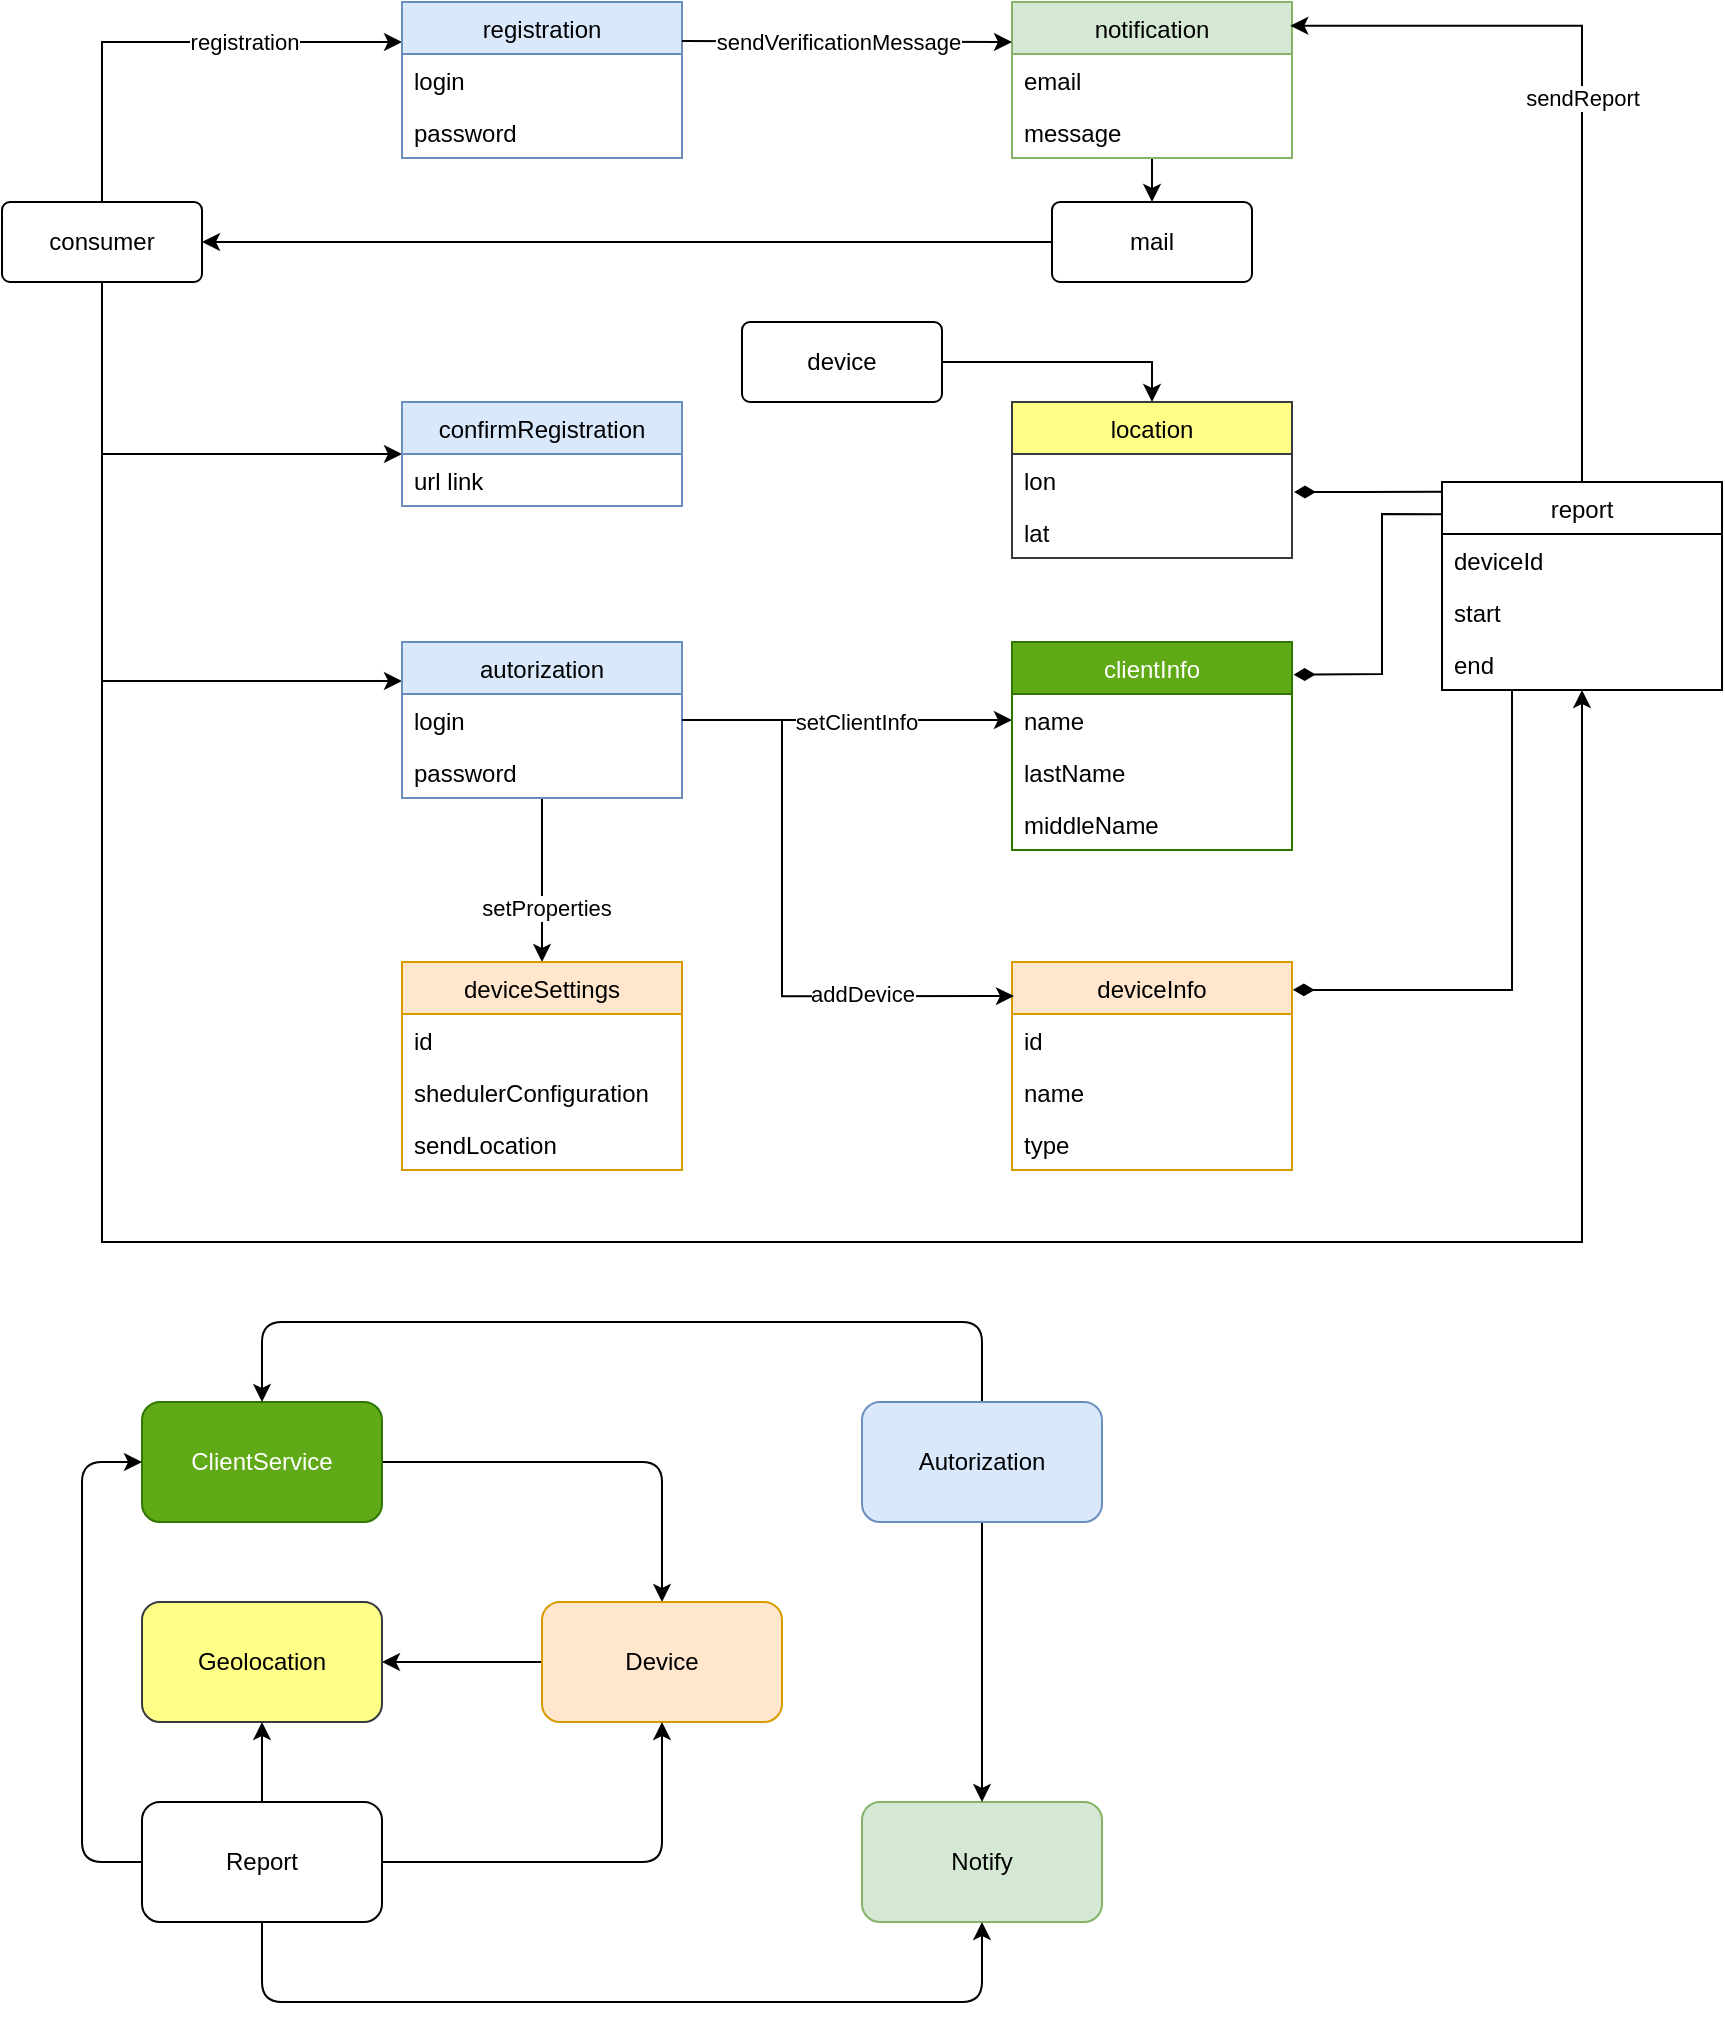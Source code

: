 <mxfile version="14.5.1" type="device"><diagram id="DhUy1EkmrZc-D80Boz4p" name="Страница 1"><mxGraphModel dx="1088" dy="795" grid="1" gridSize="10" guides="1" tooltips="1" connect="1" arrows="1" fold="1" page="1" pageScale="1" pageWidth="1169" pageHeight="827" math="0" shadow="0"><root><mxCell id="0"/><mxCell id="1" parent="0"/><mxCell id="I00wpcVSNBrnBsontOAY-4" value="" style="edgeStyle=orthogonalEdgeStyle;rounded=0;orthogonalLoop=1;jettySize=auto;html=1;exitX=0.5;exitY=0;exitDx=0;exitDy=0;" parent="1" source="CQQT6G_-NfFhK0NoOSf8-73" edge="1"><mxGeometry relative="1" as="geometry"><mxPoint x="280" y="60" as="targetPoint"/><Array as="points"><mxPoint x="130" y="60"/></Array></mxGeometry></mxCell><mxCell id="I00wpcVSNBrnBsontOAY-24" value="registration" style="edgeLabel;html=1;align=center;verticalAlign=middle;resizable=0;points=[];" parent="I00wpcVSNBrnBsontOAY-4" vertex="1" connectable="0"><mxGeometry x="-0.287" y="1" relative="1" as="geometry"><mxPoint x="68.33" y="1" as="offset"/></mxGeometry></mxCell><mxCell id="I00wpcVSNBrnBsontOAY-38" style="edgeStyle=orthogonalEdgeStyle;rounded=0;orthogonalLoop=1;jettySize=auto;html=1;entryX=0;entryY=0.5;entryDx=0;entryDy=0;" parent="1" source="CQQT6G_-NfFhK0NoOSf8-73" target="I00wpcVSNBrnBsontOAY-34" edge="1"><mxGeometry relative="1" as="geometry"><Array as="points"><mxPoint x="130" y="266"/></Array></mxGeometry></mxCell><mxCell id="I00wpcVSNBrnBsontOAY-105" style="edgeStyle=orthogonalEdgeStyle;rounded=0;orthogonalLoop=1;jettySize=auto;html=1;entryX=0;entryY=0.25;entryDx=0;entryDy=0;" parent="1" source="CQQT6G_-NfFhK0NoOSf8-73" target="I00wpcVSNBrnBsontOAY-44" edge="1"><mxGeometry relative="1" as="geometry"><Array as="points"><mxPoint x="130" y="380"/></Array></mxGeometry></mxCell><mxCell id="I00wpcVSNBrnBsontOAY-107" style="edgeStyle=orthogonalEdgeStyle;rounded=0;orthogonalLoop=1;jettySize=auto;html=1;" parent="1" source="CQQT6G_-NfFhK0NoOSf8-73" target="I00wpcVSNBrnBsontOAY-91" edge="1"><mxGeometry relative="1" as="geometry"><Array as="points"><mxPoint x="130" y="660"/><mxPoint x="870" y="660"/></Array></mxGeometry></mxCell><mxCell id="CQQT6G_-NfFhK0NoOSf8-73" value="consumer" style="rounded=1;arcSize=10;whiteSpace=wrap;html=1;align=center;" parent="1" vertex="1"><mxGeometry x="80" y="140" width="100" height="40" as="geometry"/></mxCell><mxCell id="I00wpcVSNBrnBsontOAY-9" value="registration" style="swimlane;fontStyle=0;childLayout=stackLayout;horizontal=1;startSize=26;fillColor=#dae8fc;horizontalStack=0;resizeParent=1;resizeParentMax=0;resizeLast=0;collapsible=1;marginBottom=0;strokeColor=#6c8ebf;" parent="1" vertex="1"><mxGeometry x="280" y="40" width="140" height="78" as="geometry"/></mxCell><mxCell id="I00wpcVSNBrnBsontOAY-10" value="login" style="text;strokeColor=none;fillColor=none;align=left;verticalAlign=top;spacingLeft=4;spacingRight=4;overflow=hidden;rotatable=0;points=[[0,0.5],[1,0.5]];portConstraint=eastwest;" parent="I00wpcVSNBrnBsontOAY-9" vertex="1"><mxGeometry y="26" width="140" height="26" as="geometry"/></mxCell><mxCell id="I00wpcVSNBrnBsontOAY-14" value="password" style="text;strokeColor=none;fillColor=none;align=left;verticalAlign=top;spacingLeft=4;spacingRight=4;overflow=hidden;rotatable=0;points=[[0,0.5],[1,0.5]];portConstraint=eastwest;" parent="I00wpcVSNBrnBsontOAY-9" vertex="1"><mxGeometry y="52" width="140" height="26" as="geometry"/></mxCell><mxCell id="I00wpcVSNBrnBsontOAY-110" style="edgeStyle=orthogonalEdgeStyle;rounded=0;orthogonalLoop=1;jettySize=auto;html=1;entryX=0.5;entryY=0;entryDx=0;entryDy=0;" parent="1" source="I00wpcVSNBrnBsontOAY-15" target="I00wpcVSNBrnBsontOAY-99" edge="1"><mxGeometry relative="1" as="geometry"/></mxCell><mxCell id="I00wpcVSNBrnBsontOAY-15" value="notification" style="swimlane;fontStyle=0;childLayout=stackLayout;horizontal=1;startSize=26;fillColor=#d5e8d4;horizontalStack=0;resizeParent=1;resizeParentMax=0;resizeLast=0;collapsible=1;marginBottom=0;strokeColor=#82b366;" parent="1" vertex="1"><mxGeometry x="585" y="40" width="140" height="78" as="geometry"/></mxCell><mxCell id="I00wpcVSNBrnBsontOAY-22" value="" style="endArrow=classic;html=1;exitX=1;exitY=0.25;exitDx=0;exitDy=0;" parent="I00wpcVSNBrnBsontOAY-15" source="I00wpcVSNBrnBsontOAY-9" edge="1"><mxGeometry relative="1" as="geometry"><mxPoint x="-180" y="20" as="sourcePoint"/><mxPoint y="20" as="targetPoint"/></mxGeometry></mxCell><mxCell id="I00wpcVSNBrnBsontOAY-23" value="sendVerificationMessage" style="edgeLabel;resizable=0;html=1;align=center;verticalAlign=middle;" parent="I00wpcVSNBrnBsontOAY-22" connectable="0" vertex="1"><mxGeometry relative="1" as="geometry"><mxPoint x="-5.24" y="0.25" as="offset"/></mxGeometry></mxCell><mxCell id="I00wpcVSNBrnBsontOAY-16" value="email" style="text;strokeColor=none;fillColor=none;align=left;verticalAlign=top;spacingLeft=4;spacingRight=4;overflow=hidden;rotatable=0;points=[[0,0.5],[1,0.5]];portConstraint=eastwest;" parent="I00wpcVSNBrnBsontOAY-15" vertex="1"><mxGeometry y="26" width="140" height="26" as="geometry"/></mxCell><mxCell id="I00wpcVSNBrnBsontOAY-19" value="message" style="text;strokeColor=none;fillColor=none;align=left;verticalAlign=top;spacingLeft=4;spacingRight=4;overflow=hidden;rotatable=0;points=[[0,0.5],[1,0.5]];portConstraint=eastwest;" parent="I00wpcVSNBrnBsontOAY-15" vertex="1"><mxGeometry y="52" width="140" height="26" as="geometry"/></mxCell><mxCell id="I00wpcVSNBrnBsontOAY-34" value="confirmRegistration" style="swimlane;fontStyle=0;childLayout=stackLayout;horizontal=1;startSize=26;fillColor=#dae8fc;horizontalStack=0;resizeParent=1;resizeParentMax=0;resizeLast=0;collapsible=1;marginBottom=0;strokeColor=#6c8ebf;" parent="1" vertex="1"><mxGeometry x="280" y="240" width="140" height="52" as="geometry"/></mxCell><mxCell id="I00wpcVSNBrnBsontOAY-35" value="url link" style="text;strokeColor=none;fillColor=none;align=left;verticalAlign=top;spacingLeft=4;spacingRight=4;overflow=hidden;rotatable=0;points=[[0,0.5],[1,0.5]];portConstraint=eastwest;" parent="I00wpcVSNBrnBsontOAY-34" vertex="1"><mxGeometry y="26" width="140" height="26" as="geometry"/></mxCell><mxCell id="I00wpcVSNBrnBsontOAY-56" style="edgeStyle=orthogonalEdgeStyle;rounded=0;orthogonalLoop=1;jettySize=auto;html=1;entryX=0;entryY=0.5;entryDx=0;entryDy=0;" parent="1" source="I00wpcVSNBrnBsontOAY-44" target="I00wpcVSNBrnBsontOAY-50" edge="1"><mxGeometry relative="1" as="geometry"/></mxCell><mxCell id="I00wpcVSNBrnBsontOAY-76" value="setClientInfo" style="edgeLabel;html=1;align=center;verticalAlign=middle;resizable=0;points=[];" parent="I00wpcVSNBrnBsontOAY-56" vertex="1" connectable="0"><mxGeometry x="0.334" y="-1" relative="1" as="geometry"><mxPoint x="-23.33" as="offset"/></mxGeometry></mxCell><mxCell id="I00wpcVSNBrnBsontOAY-115" style="edgeStyle=orthogonalEdgeStyle;rounded=0;orthogonalLoop=1;jettySize=auto;html=1;entryX=0.5;entryY=0;entryDx=0;entryDy=0;" parent="1" source="I00wpcVSNBrnBsontOAY-44" target="I00wpcVSNBrnBsontOAY-68" edge="1"><mxGeometry relative="1" as="geometry"/></mxCell><mxCell id="I00wpcVSNBrnBsontOAY-118" value="setProperties" style="edgeLabel;html=1;align=center;verticalAlign=middle;resizable=0;points=[];" parent="I00wpcVSNBrnBsontOAY-115" vertex="1" connectable="0"><mxGeometry x="0.338" y="2" relative="1" as="geometry"><mxPoint as="offset"/></mxGeometry></mxCell><mxCell id="I00wpcVSNBrnBsontOAY-44" value="autorization" style="swimlane;fontStyle=0;childLayout=stackLayout;horizontal=1;startSize=26;fillColor=#dae8fc;horizontalStack=0;resizeParent=1;resizeParentMax=0;resizeLast=0;collapsible=1;marginBottom=0;strokeColor=#6c8ebf;" parent="1" vertex="1"><mxGeometry x="280" y="360" width="140" height="78" as="geometry"/></mxCell><mxCell id="I00wpcVSNBrnBsontOAY-45" value="login" style="text;strokeColor=none;fillColor=none;align=left;verticalAlign=top;spacingLeft=4;spacingRight=4;overflow=hidden;rotatable=0;points=[[0,0.5],[1,0.5]];portConstraint=eastwest;" parent="I00wpcVSNBrnBsontOAY-44" vertex="1"><mxGeometry y="26" width="140" height="26" as="geometry"/></mxCell><mxCell id="I00wpcVSNBrnBsontOAY-46" value="password" style="text;strokeColor=none;fillColor=none;align=left;verticalAlign=top;spacingLeft=4;spacingRight=4;overflow=hidden;rotatable=0;points=[[0,0.5],[1,0.5]];portConstraint=eastwest;" parent="I00wpcVSNBrnBsontOAY-44" vertex="1"><mxGeometry y="52" width="140" height="26" as="geometry"/></mxCell><mxCell id="I00wpcVSNBrnBsontOAY-49" value="clientInfo" style="swimlane;fontStyle=0;childLayout=stackLayout;horizontal=1;startSize=26;fillColor=#60a917;horizontalStack=0;resizeParent=1;resizeParentMax=0;resizeLast=0;collapsible=1;marginBottom=0;strokeColor=#2D7600;fontColor=#ffffff;" parent="1" vertex="1"><mxGeometry x="585" y="360" width="140" height="104" as="geometry"/></mxCell><mxCell id="I00wpcVSNBrnBsontOAY-50" value="name" style="text;strokeColor=none;fillColor=none;align=left;verticalAlign=top;spacingLeft=4;spacingRight=4;overflow=hidden;rotatable=0;points=[[0,0.5],[1,0.5]];portConstraint=eastwest;" parent="I00wpcVSNBrnBsontOAY-49" vertex="1"><mxGeometry y="26" width="140" height="26" as="geometry"/></mxCell><mxCell id="I00wpcVSNBrnBsontOAY-51" value="lastName" style="text;strokeColor=none;fillColor=none;align=left;verticalAlign=top;spacingLeft=4;spacingRight=4;overflow=hidden;rotatable=0;points=[[0,0.5],[1,0.5]];portConstraint=eastwest;" parent="I00wpcVSNBrnBsontOAY-49" vertex="1"><mxGeometry y="52" width="140" height="26" as="geometry"/></mxCell><mxCell id="I00wpcVSNBrnBsontOAY-52" value="middleName" style="text;strokeColor=none;fillColor=none;align=left;verticalAlign=top;spacingLeft=4;spacingRight=4;overflow=hidden;rotatable=0;points=[[0,0.5],[1,0.5]];portConstraint=eastwest;" parent="I00wpcVSNBrnBsontOAY-49" vertex="1"><mxGeometry y="78" width="140" height="26" as="geometry"/></mxCell><mxCell id="I00wpcVSNBrnBsontOAY-57" value="deviceInfo" style="swimlane;fontStyle=0;childLayout=stackLayout;horizontal=1;startSize=26;fillColor=#ffe6cc;horizontalStack=0;resizeParent=1;resizeParentMax=0;resizeLast=0;collapsible=1;marginBottom=0;strokeColor=#d79b00;" parent="1" vertex="1"><mxGeometry x="585" y="520" width="140" height="104" as="geometry"/></mxCell><mxCell id="I00wpcVSNBrnBsontOAY-58" value="id" style="text;strokeColor=none;fillColor=none;align=left;verticalAlign=top;spacingLeft=4;spacingRight=4;overflow=hidden;rotatable=0;points=[[0,0.5],[1,0.5]];portConstraint=eastwest;" parent="I00wpcVSNBrnBsontOAY-57" vertex="1"><mxGeometry y="26" width="140" height="26" as="geometry"/></mxCell><mxCell id="I00wpcVSNBrnBsontOAY-62" value="name" style="text;strokeColor=none;fillColor=none;align=left;verticalAlign=top;spacingLeft=4;spacingRight=4;overflow=hidden;rotatable=0;points=[[0,0.5],[1,0.5]];portConstraint=eastwest;" parent="I00wpcVSNBrnBsontOAY-57" vertex="1"><mxGeometry y="52" width="140" height="26" as="geometry"/></mxCell><mxCell id="I00wpcVSNBrnBsontOAY-59" value="type" style="text;strokeColor=none;fillColor=none;align=left;verticalAlign=top;spacingLeft=4;spacingRight=4;overflow=hidden;rotatable=0;points=[[0,0.5],[1,0.5]];portConstraint=eastwest;" parent="I00wpcVSNBrnBsontOAY-57" vertex="1"><mxGeometry y="78" width="140" height="26" as="geometry"/></mxCell><mxCell id="I00wpcVSNBrnBsontOAY-68" value="deviceSettings" style="swimlane;fontStyle=0;childLayout=stackLayout;horizontal=1;startSize=26;horizontalStack=0;resizeParent=1;resizeParentMax=0;resizeLast=0;collapsible=1;marginBottom=0;fillColor=#ffe6cc;strokeColor=#d79b00;" parent="1" vertex="1"><mxGeometry x="280" y="520" width="140" height="104" as="geometry"/></mxCell><mxCell id="I00wpcVSNBrnBsontOAY-69" value="id" style="text;strokeColor=none;fillColor=none;align=left;verticalAlign=top;spacingLeft=4;spacingRight=4;overflow=hidden;rotatable=0;points=[[0,0.5],[1,0.5]];portConstraint=eastwest;" parent="I00wpcVSNBrnBsontOAY-68" vertex="1"><mxGeometry y="26" width="140" height="26" as="geometry"/></mxCell><mxCell id="I00wpcVSNBrnBsontOAY-70" value="shedulerConfiguration" style="text;strokeColor=none;fillColor=none;align=left;verticalAlign=top;spacingLeft=4;spacingRight=4;overflow=hidden;rotatable=0;points=[[0,0.5],[1,0.5]];portConstraint=eastwest;" parent="I00wpcVSNBrnBsontOAY-68" vertex="1"><mxGeometry y="52" width="140" height="26" as="geometry"/></mxCell><mxCell id="I00wpcVSNBrnBsontOAY-71" value="sendLocation" style="text;strokeColor=none;fillColor=none;align=left;verticalAlign=top;spacingLeft=4;spacingRight=4;overflow=hidden;rotatable=0;points=[[0,0.5],[1,0.5]];portConstraint=eastwest;" parent="I00wpcVSNBrnBsontOAY-68" vertex="1"><mxGeometry y="78" width="140" height="26" as="geometry"/></mxCell><mxCell id="I00wpcVSNBrnBsontOAY-108" style="edgeStyle=orthogonalEdgeStyle;rounded=0;orthogonalLoop=1;jettySize=auto;html=1;entryX=0.5;entryY=0;entryDx=0;entryDy=0;" parent="1" source="I00wpcVSNBrnBsontOAY-82" target="I00wpcVSNBrnBsontOAY-83" edge="1"><mxGeometry relative="1" as="geometry"/></mxCell><mxCell id="I00wpcVSNBrnBsontOAY-82" value="device" style="rounded=1;arcSize=10;whiteSpace=wrap;html=1;align=center;" parent="1" vertex="1"><mxGeometry x="450" y="200" width="100" height="40" as="geometry"/></mxCell><mxCell id="I00wpcVSNBrnBsontOAY-83" value="location" style="swimlane;fontStyle=0;childLayout=stackLayout;horizontal=1;startSize=26;fillColor=#ffff88;horizontalStack=0;resizeParent=1;resizeParentMax=0;resizeLast=0;collapsible=1;marginBottom=0;strokeColor=#36393d;" parent="1" vertex="1"><mxGeometry x="585" y="240" width="140" height="78" as="geometry"/></mxCell><mxCell id="I00wpcVSNBrnBsontOAY-84" value="lon" style="text;strokeColor=none;fillColor=none;align=left;verticalAlign=top;spacingLeft=4;spacingRight=4;overflow=hidden;rotatable=0;points=[[0,0.5],[1,0.5]];portConstraint=eastwest;" parent="I00wpcVSNBrnBsontOAY-83" vertex="1"><mxGeometry y="26" width="140" height="26" as="geometry"/></mxCell><mxCell id="I00wpcVSNBrnBsontOAY-85" value="lat" style="text;strokeColor=none;fillColor=none;align=left;verticalAlign=top;spacingLeft=4;spacingRight=4;overflow=hidden;rotatable=0;points=[[0,0.5],[1,0.5]];portConstraint=eastwest;" parent="I00wpcVSNBrnBsontOAY-83" vertex="1"><mxGeometry y="52" width="140" height="26" as="geometry"/></mxCell><mxCell id="I00wpcVSNBrnBsontOAY-141" style="edgeStyle=orthogonalEdgeStyle;rounded=0;orthogonalLoop=1;jettySize=auto;html=1;entryX=0.994;entryY=0.152;entryDx=0;entryDy=0;entryPerimeter=0;" parent="1" source="I00wpcVSNBrnBsontOAY-91" target="I00wpcVSNBrnBsontOAY-15" edge="1"><mxGeometry relative="1" as="geometry"><Array as="points"><mxPoint x="870" y="52"/></Array></mxGeometry></mxCell><mxCell id="I00wpcVSNBrnBsontOAY-142" value="sendReport" style="edgeLabel;html=1;align=center;verticalAlign=middle;resizable=0;points=[];" parent="I00wpcVSNBrnBsontOAY-141" vertex="1" connectable="0"><mxGeometry x="0.026" relative="1" as="geometry"><mxPoint as="offset"/></mxGeometry></mxCell><mxCell id="I00wpcVSNBrnBsontOAY-91" value="report" style="swimlane;fontStyle=0;childLayout=stackLayout;horizontal=1;startSize=26;horizontalStack=0;resizeParent=1;resizeParentMax=0;resizeLast=0;collapsible=1;marginBottom=0;" parent="1" vertex="1"><mxGeometry x="800" y="280" width="140" height="104" as="geometry"/></mxCell><mxCell id="I00wpcVSNBrnBsontOAY-92" value="deviceId" style="text;strokeColor=none;fillColor=none;align=left;verticalAlign=top;spacingLeft=4;spacingRight=4;overflow=hidden;rotatable=0;points=[[0,0.5],[1,0.5]];portConstraint=eastwest;" parent="I00wpcVSNBrnBsontOAY-91" vertex="1"><mxGeometry y="26" width="140" height="26" as="geometry"/></mxCell><mxCell id="I00wpcVSNBrnBsontOAY-93" value="start" style="text;strokeColor=none;fillColor=none;align=left;verticalAlign=top;spacingLeft=4;spacingRight=4;overflow=hidden;rotatable=0;points=[[0,0.5],[1,0.5]];portConstraint=eastwest;" parent="I00wpcVSNBrnBsontOAY-91" vertex="1"><mxGeometry y="52" width="140" height="26" as="geometry"/></mxCell><mxCell id="I00wpcVSNBrnBsontOAY-94" value="end" style="text;strokeColor=none;fillColor=none;align=left;verticalAlign=top;spacingLeft=4;spacingRight=4;overflow=hidden;rotatable=0;points=[[0,0.5],[1,0.5]];portConstraint=eastwest;" parent="I00wpcVSNBrnBsontOAY-91" vertex="1"><mxGeometry y="78" width="140" height="26" as="geometry"/></mxCell><mxCell id="I00wpcVSNBrnBsontOAY-102" style="edgeStyle=orthogonalEdgeStyle;rounded=0;orthogonalLoop=1;jettySize=auto;html=1;" parent="1" source="I00wpcVSNBrnBsontOAY-99" target="CQQT6G_-NfFhK0NoOSf8-73" edge="1"><mxGeometry relative="1" as="geometry"/></mxCell><mxCell id="I00wpcVSNBrnBsontOAY-99" value="mail" style="rounded=1;arcSize=10;whiteSpace=wrap;html=1;align=center;" parent="1" vertex="1"><mxGeometry x="605" y="140" width="100" height="40" as="geometry"/></mxCell><mxCell id="I00wpcVSNBrnBsontOAY-111" value="" style="endArrow=none;startArrow=diamondThin;endFill=0;startFill=1;html=1;verticalAlign=bottom;labelBackgroundColor=none;strokeWidth=1;startSize=8;endSize=8;entryX=0.002;entryY=0.047;entryDx=0;entryDy=0;entryPerimeter=0;rounded=0;" parent="1" target="I00wpcVSNBrnBsontOAY-91" edge="1"><mxGeometry width="160" relative="1" as="geometry"><mxPoint x="726" y="285" as="sourcePoint"/><mxPoint x="800" y="293" as="targetPoint"/><Array as="points"><mxPoint x="760" y="285"/></Array></mxGeometry></mxCell><mxCell id="I00wpcVSNBrnBsontOAY-112" value="" style="endArrow=none;startArrow=diamondThin;endFill=0;startFill=1;html=1;verticalAlign=bottom;labelBackgroundColor=none;strokeWidth=1;startSize=8;endSize=8;entryX=0.003;entryY=0.155;entryDx=0;entryDy=0;exitX=1.006;exitY=0.157;exitDx=0;exitDy=0;exitPerimeter=0;rounded=0;entryPerimeter=0;" parent="1" source="I00wpcVSNBrnBsontOAY-49" target="I00wpcVSNBrnBsontOAY-91" edge="1"><mxGeometry width="160" relative="1" as="geometry"><mxPoint x="735" y="289" as="sourcePoint"/><mxPoint x="808.18" y="302.896" as="targetPoint"/><Array as="points"><mxPoint x="770" y="376"/><mxPoint x="770" y="296"/></Array></mxGeometry></mxCell><mxCell id="I00wpcVSNBrnBsontOAY-119" style="edgeStyle=orthogonalEdgeStyle;rounded=0;orthogonalLoop=1;jettySize=auto;html=1;entryX=0.007;entryY=0.164;entryDx=0;entryDy=0;entryPerimeter=0;" parent="1" source="I00wpcVSNBrnBsontOAY-45" target="I00wpcVSNBrnBsontOAY-57" edge="1"><mxGeometry relative="1" as="geometry"><Array as="points"><mxPoint x="470" y="399"/><mxPoint x="470" y="537"/></Array></mxGeometry></mxCell><mxCell id="I00wpcVSNBrnBsontOAY-120" value="addDevice" style="edgeLabel;html=1;align=center;verticalAlign=middle;resizable=0;points=[];" parent="I00wpcVSNBrnBsontOAY-119" vertex="1" connectable="0"><mxGeometry x="0.732" y="1" relative="1" as="geometry"><mxPoint x="-35.37" as="offset"/></mxGeometry></mxCell><mxCell id="I00wpcVSNBrnBsontOAY-123" value="" style="endArrow=none;startArrow=diamondThin;endFill=0;startFill=1;html=1;verticalAlign=bottom;labelBackgroundColor=none;strokeWidth=1;startSize=8;endSize=8;entryX=0.25;entryY=1;entryDx=0;entryDy=0;rounded=0;exitX=1.003;exitY=0.134;exitDx=0;exitDy=0;exitPerimeter=0;" parent="1" source="I00wpcVSNBrnBsontOAY-57" target="I00wpcVSNBrnBsontOAY-91" edge="1"><mxGeometry width="160" relative="1" as="geometry"><mxPoint x="760" y="550" as="sourcePoint"/><mxPoint x="760" y="350" as="targetPoint"/><Array as="points"><mxPoint x="835" y="534"/></Array></mxGeometry></mxCell><mxCell id="ZXeuEiaU7tvzTy1D2oWW-15" style="edgeStyle=orthogonalEdgeStyle;rounded=1;orthogonalLoop=1;jettySize=auto;html=1;" edge="1" parent="1" source="ZXeuEiaU7tvzTy1D2oWW-16" target="ZXeuEiaU7tvzTy1D2oWW-18"><mxGeometry relative="1" as="geometry"/></mxCell><mxCell id="ZXeuEiaU7tvzTy1D2oWW-16" value="ClientService" style="rounded=1;whiteSpace=wrap;html=1;fillColor=#60a917;strokeColor=#2D7600;fontColor=#ffffff;" vertex="1" parent="1"><mxGeometry x="150" y="740" width="120" height="60" as="geometry"/></mxCell><mxCell id="ZXeuEiaU7tvzTy1D2oWW-17" style="edgeStyle=orthogonalEdgeStyle;rounded=1;orthogonalLoop=1;jettySize=auto;html=1;entryX=1;entryY=0.5;entryDx=0;entryDy=0;" edge="1" parent="1" source="ZXeuEiaU7tvzTy1D2oWW-18" target="ZXeuEiaU7tvzTy1D2oWW-19"><mxGeometry relative="1" as="geometry"/></mxCell><mxCell id="ZXeuEiaU7tvzTy1D2oWW-18" value="Device" style="rounded=1;whiteSpace=wrap;html=1;fillColor=#ffe6cc;strokeColor=#d79b00;" vertex="1" parent="1"><mxGeometry x="350" y="840" width="120" height="60" as="geometry"/></mxCell><mxCell id="ZXeuEiaU7tvzTy1D2oWW-19" value="Geolocation" style="rounded=1;whiteSpace=wrap;html=1;fillColor=#ffff88;strokeColor=#36393d;" vertex="1" parent="1"><mxGeometry x="150" y="840" width="120" height="60" as="geometry"/></mxCell><mxCell id="ZXeuEiaU7tvzTy1D2oWW-20" value="Notify" style="rounded=1;whiteSpace=wrap;html=1;fillColor=#d5e8d4;strokeColor=#82b366;" vertex="1" parent="1"><mxGeometry x="510" y="940" width="120" height="60" as="geometry"/></mxCell><mxCell id="ZXeuEiaU7tvzTy1D2oWW-21" value="" style="edgeStyle=orthogonalEdgeStyle;rounded=0;orthogonalLoop=1;jettySize=auto;html=1;" edge="1" parent="1" source="ZXeuEiaU7tvzTy1D2oWW-23" target="ZXeuEiaU7tvzTy1D2oWW-20"><mxGeometry relative="1" as="geometry"/></mxCell><mxCell id="ZXeuEiaU7tvzTy1D2oWW-22" style="edgeStyle=orthogonalEdgeStyle;rounded=1;orthogonalLoop=1;jettySize=auto;html=1;" edge="1" parent="1" source="ZXeuEiaU7tvzTy1D2oWW-23" target="ZXeuEiaU7tvzTy1D2oWW-16"><mxGeometry relative="1" as="geometry"><Array as="points"><mxPoint x="570" y="700"/><mxPoint x="210" y="700"/></Array></mxGeometry></mxCell><mxCell id="ZXeuEiaU7tvzTy1D2oWW-23" value="Autorization" style="rounded=1;whiteSpace=wrap;html=1;fillColor=#dae8fc;strokeColor=#6c8ebf;" vertex="1" parent="1"><mxGeometry x="510" y="740" width="120" height="60" as="geometry"/></mxCell><mxCell id="ZXeuEiaU7tvzTy1D2oWW-24" style="edgeStyle=orthogonalEdgeStyle;rounded=1;orthogonalLoop=1;jettySize=auto;html=1;exitX=0;exitY=0.5;exitDx=0;exitDy=0;" edge="1" parent="1" source="ZXeuEiaU7tvzTy1D2oWW-28" target="ZXeuEiaU7tvzTy1D2oWW-16"><mxGeometry relative="1" as="geometry"><Array as="points"><mxPoint x="120" y="970"/><mxPoint x="120" y="770"/></Array></mxGeometry></mxCell><mxCell id="ZXeuEiaU7tvzTy1D2oWW-25" style="edgeStyle=orthogonalEdgeStyle;rounded=1;orthogonalLoop=1;jettySize=auto;html=1;entryX=0.5;entryY=1;entryDx=0;entryDy=0;" edge="1" parent="1" source="ZXeuEiaU7tvzTy1D2oWW-28" target="ZXeuEiaU7tvzTy1D2oWW-20"><mxGeometry relative="1" as="geometry"><Array as="points"><mxPoint x="210" y="1040"/><mxPoint x="570" y="1040"/></Array></mxGeometry></mxCell><mxCell id="ZXeuEiaU7tvzTy1D2oWW-26" style="edgeStyle=orthogonalEdgeStyle;rounded=1;orthogonalLoop=1;jettySize=auto;html=1;entryX=0.5;entryY=1;entryDx=0;entryDy=0;" edge="1" parent="1" source="ZXeuEiaU7tvzTy1D2oWW-28" target="ZXeuEiaU7tvzTy1D2oWW-18"><mxGeometry relative="1" as="geometry"/></mxCell><mxCell id="ZXeuEiaU7tvzTy1D2oWW-27" value="" style="edgeStyle=orthogonalEdgeStyle;rounded=1;orthogonalLoop=1;jettySize=auto;html=1;" edge="1" parent="1" source="ZXeuEiaU7tvzTy1D2oWW-28" target="ZXeuEiaU7tvzTy1D2oWW-19"><mxGeometry relative="1" as="geometry"/></mxCell><mxCell id="ZXeuEiaU7tvzTy1D2oWW-28" value="Report" style="rounded=1;whiteSpace=wrap;html=1;" vertex="1" parent="1"><mxGeometry x="150" y="940" width="120" height="60" as="geometry"/></mxCell></root></mxGraphModel></diagram></mxfile>